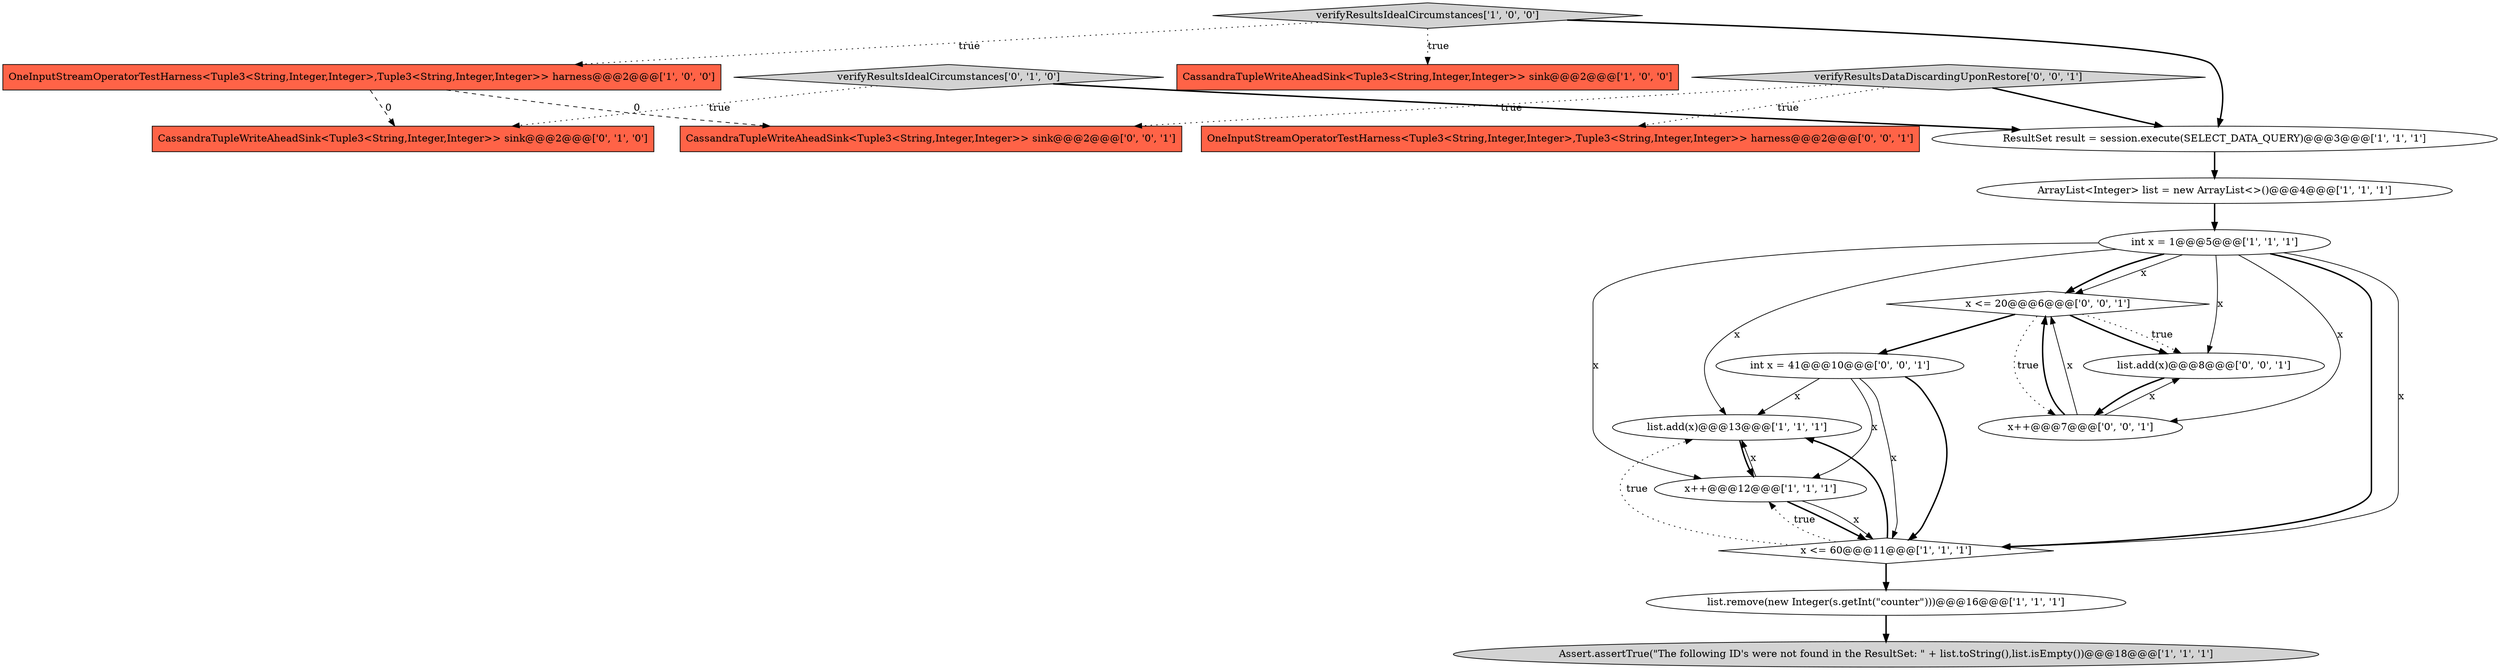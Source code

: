 digraph {
15 [style = filled, label = "int x = 41@@@10@@@['0', '0', '1']", fillcolor = white, shape = ellipse image = "AAA0AAABBB3BBB"];
1 [style = filled, label = "CassandraTupleWriteAheadSink<Tuple3<String,Integer,Integer>> sink@@@2@@@['1', '0', '0']", fillcolor = tomato, shape = box image = "AAA0AAABBB1BBB"];
3 [style = filled, label = "Assert.assertTrue(\"The following ID's were not found in the ResultSet: \" + list.toString(),list.isEmpty())@@@18@@@['1', '1', '1']", fillcolor = lightgray, shape = ellipse image = "AAA0AAABBB1BBB"];
0 [style = filled, label = "list.add(x)@@@13@@@['1', '1', '1']", fillcolor = white, shape = ellipse image = "AAA0AAABBB1BBB"];
5 [style = filled, label = "list.remove(new Integer(s.getInt(\"counter\")))@@@16@@@['1', '1', '1']", fillcolor = white, shape = ellipse image = "AAA0AAABBB1BBB"];
12 [style = filled, label = "verifyResultsIdealCircumstances['0', '1', '0']", fillcolor = lightgray, shape = diamond image = "AAA0AAABBB2BBB"];
18 [style = filled, label = "x <= 20@@@6@@@['0', '0', '1']", fillcolor = white, shape = diamond image = "AAA0AAABBB3BBB"];
11 [style = filled, label = "CassandraTupleWriteAheadSink<Tuple3<String,Integer,Integer>> sink@@@2@@@['0', '1', '0']", fillcolor = tomato, shape = box image = "AAA1AAABBB2BBB"];
16 [style = filled, label = "list.add(x)@@@8@@@['0', '0', '1']", fillcolor = white, shape = ellipse image = "AAA0AAABBB3BBB"];
17 [style = filled, label = "verifyResultsDataDiscardingUponRestore['0', '0', '1']", fillcolor = lightgray, shape = diamond image = "AAA0AAABBB3BBB"];
2 [style = filled, label = "x++@@@12@@@['1', '1', '1']", fillcolor = white, shape = ellipse image = "AAA0AAABBB1BBB"];
8 [style = filled, label = "ArrayList<Integer> list = new ArrayList<>()@@@4@@@['1', '1', '1']", fillcolor = white, shape = ellipse image = "AAA0AAABBB1BBB"];
14 [style = filled, label = "CassandraTupleWriteAheadSink<Tuple3<String,Integer,Integer>> sink@@@2@@@['0', '0', '1']", fillcolor = tomato, shape = box image = "AAA0AAABBB3BBB"];
4 [style = filled, label = "verifyResultsIdealCircumstances['1', '0', '0']", fillcolor = lightgray, shape = diamond image = "AAA0AAABBB1BBB"];
7 [style = filled, label = "x <= 60@@@11@@@['1', '1', '1']", fillcolor = white, shape = diamond image = "AAA0AAABBB1BBB"];
19 [style = filled, label = "x++@@@7@@@['0', '0', '1']", fillcolor = white, shape = ellipse image = "AAA0AAABBB3BBB"];
13 [style = filled, label = "OneInputStreamOperatorTestHarness<Tuple3<String,Integer,Integer>,Tuple3<String,Integer,Integer>> harness@@@2@@@['0', '0', '1']", fillcolor = tomato, shape = box image = "AAA0AAABBB3BBB"];
10 [style = filled, label = "OneInputStreamOperatorTestHarness<Tuple3<String,Integer,Integer>,Tuple3<String,Integer,Integer>> harness@@@2@@@['1', '0', '0']", fillcolor = tomato, shape = box image = "AAA1AAABBB1BBB"];
6 [style = filled, label = "ResultSet result = session.execute(SELECT_DATA_QUERY)@@@3@@@['1', '1', '1']", fillcolor = white, shape = ellipse image = "AAA0AAABBB1BBB"];
9 [style = filled, label = "int x = 1@@@5@@@['1', '1', '1']", fillcolor = white, shape = ellipse image = "AAA0AAABBB1BBB"];
15->2 [style = solid, label="x"];
5->3 [style = bold, label=""];
7->2 [style = dotted, label="true"];
19->18 [style = bold, label=""];
15->7 [style = bold, label=""];
17->6 [style = bold, label=""];
4->6 [style = bold, label=""];
15->0 [style = solid, label="x"];
4->10 [style = dotted, label="true"];
4->1 [style = dotted, label="true"];
18->16 [style = dotted, label="true"];
9->0 [style = solid, label="x"];
0->2 [style = bold, label=""];
18->15 [style = bold, label=""];
18->19 [style = dotted, label="true"];
17->14 [style = dotted, label="true"];
7->0 [style = bold, label=""];
19->16 [style = solid, label="x"];
9->7 [style = bold, label=""];
16->19 [style = bold, label=""];
12->6 [style = bold, label=""];
7->0 [style = dotted, label="true"];
2->0 [style = solid, label="x"];
12->11 [style = dotted, label="true"];
15->7 [style = solid, label="x"];
10->11 [style = dashed, label="0"];
9->18 [style = solid, label="x"];
7->5 [style = bold, label=""];
19->18 [style = solid, label="x"];
9->18 [style = bold, label=""];
9->2 [style = solid, label="x"];
6->8 [style = bold, label=""];
8->9 [style = bold, label=""];
9->19 [style = solid, label="x"];
2->7 [style = bold, label=""];
17->13 [style = dotted, label="true"];
2->7 [style = solid, label="x"];
9->16 [style = solid, label="x"];
10->14 [style = dashed, label="0"];
9->7 [style = solid, label="x"];
18->16 [style = bold, label=""];
}
